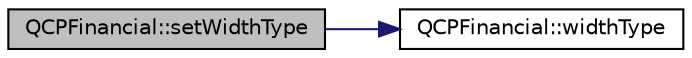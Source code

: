 digraph "QCPFinancial::setWidthType"
{
 // LATEX_PDF_SIZE
  edge [fontname="Helvetica",fontsize="10",labelfontname="Helvetica",labelfontsize="10"];
  node [fontname="Helvetica",fontsize="10",shape=record];
  rankdir="LR";
  Node1 [label="QCPFinancial::setWidthType",height=0.2,width=0.4,color="black", fillcolor="grey75", style="filled", fontcolor="black",tooltip=" "];
  Node1 -> Node2 [color="midnightblue",fontsize="10",style="solid",fontname="Helvetica"];
  Node2 [label="QCPFinancial::widthType",height=0.2,width=0.4,color="black", fillcolor="white", style="filled",URL="$classQCPFinancial.html#a7afa595e63800c072701e6e57d4ca9e2",tooltip=" "];
}
